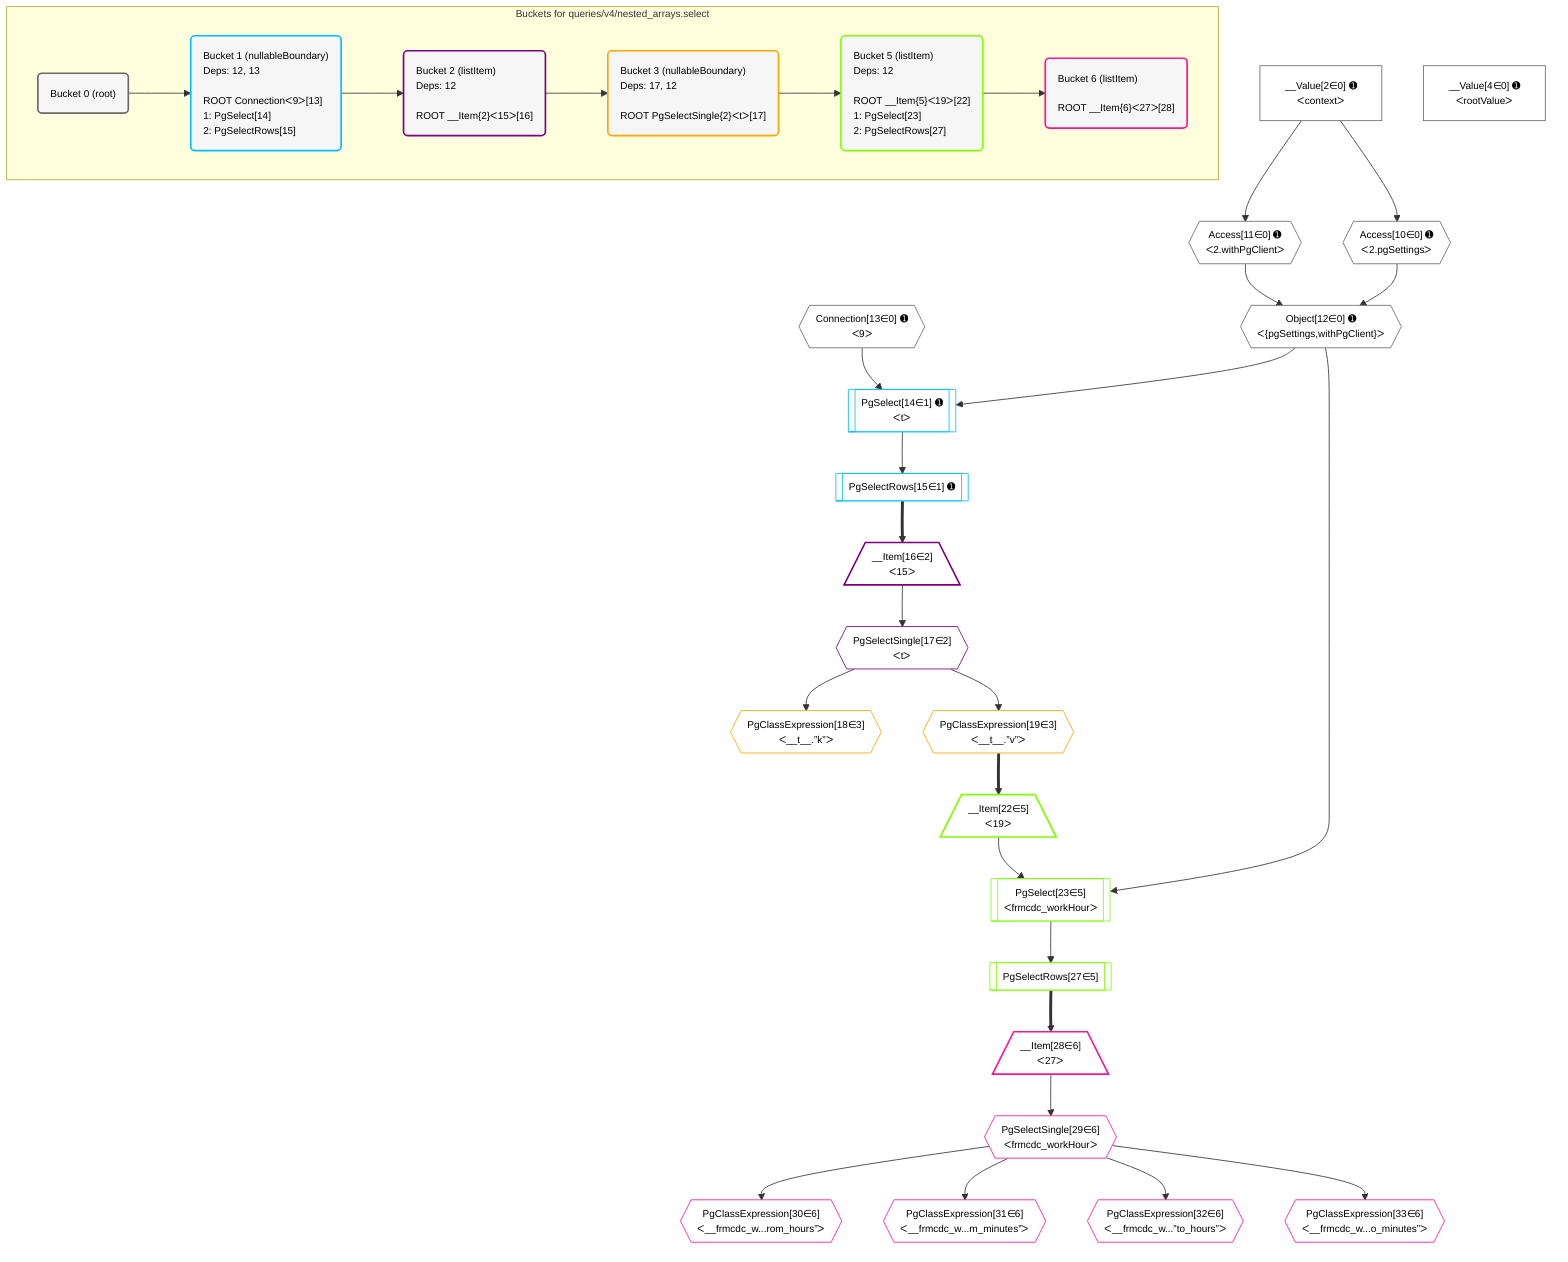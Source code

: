 %%{init: {'themeVariables': { 'fontSize': '12px'}}}%%
graph TD
    classDef path fill:#eee,stroke:#000,color:#000
    classDef plan fill:#fff,stroke-width:1px,color:#000
    classDef itemplan fill:#fff,stroke-width:2px,color:#000
    classDef unbatchedplan fill:#dff,stroke-width:1px,color:#000
    classDef sideeffectplan fill:#fcc,stroke-width:2px,color:#000
    classDef bucket fill:#f6f6f6,color:#000,stroke-width:2px,text-align:left


    %% plan dependencies
    Object12{{"Object[12∈0] ➊<br />ᐸ{pgSettings,withPgClient}ᐳ"}}:::plan
    Access10{{"Access[10∈0] ➊<br />ᐸ2.pgSettingsᐳ"}}:::plan
    Access11{{"Access[11∈0] ➊<br />ᐸ2.withPgClientᐳ"}}:::plan
    Access10 & Access11 --> Object12
    __Value2["__Value[2∈0] ➊<br />ᐸcontextᐳ"]:::plan
    __Value2 --> Access10
    __Value2 --> Access11
    __Value4["__Value[4∈0] ➊<br />ᐸrootValueᐳ"]:::plan
    Connection13{{"Connection[13∈0] ➊<br />ᐸ9ᐳ"}}:::plan
    PgSelect14[["PgSelect[14∈1] ➊<br />ᐸtᐳ"]]:::plan
    Object12 & Connection13 --> PgSelect14
    PgSelectRows15[["PgSelectRows[15∈1] ➊"]]:::plan
    PgSelect14 --> PgSelectRows15
    __Item16[/"__Item[16∈2]<br />ᐸ15ᐳ"\]:::itemplan
    PgSelectRows15 ==> __Item16
    PgSelectSingle17{{"PgSelectSingle[17∈2]<br />ᐸtᐳ"}}:::plan
    __Item16 --> PgSelectSingle17
    PgClassExpression18{{"PgClassExpression[18∈3]<br />ᐸ__t__.”k”ᐳ"}}:::plan
    PgSelectSingle17 --> PgClassExpression18
    PgClassExpression19{{"PgClassExpression[19∈3]<br />ᐸ__t__.”v”ᐳ"}}:::plan
    PgSelectSingle17 --> PgClassExpression19
    PgSelect23[["PgSelect[23∈5]<br />ᐸfrmcdc_workHourᐳ"]]:::plan
    __Item22[/"__Item[22∈5]<br />ᐸ19ᐳ"\]:::itemplan
    Object12 & __Item22 --> PgSelect23
    PgClassExpression19 ==> __Item22
    PgSelectRows27[["PgSelectRows[27∈5]"]]:::plan
    PgSelect23 --> PgSelectRows27
    __Item28[/"__Item[28∈6]<br />ᐸ27ᐳ"\]:::itemplan
    PgSelectRows27 ==> __Item28
    PgSelectSingle29{{"PgSelectSingle[29∈6]<br />ᐸfrmcdc_workHourᐳ"}}:::plan
    __Item28 --> PgSelectSingle29
    PgClassExpression30{{"PgClassExpression[30∈6]<br />ᐸ__frmcdc_w...rom_hours”ᐳ"}}:::plan
    PgSelectSingle29 --> PgClassExpression30
    PgClassExpression31{{"PgClassExpression[31∈6]<br />ᐸ__frmcdc_w...m_minutes”ᐳ"}}:::plan
    PgSelectSingle29 --> PgClassExpression31
    PgClassExpression32{{"PgClassExpression[32∈6]<br />ᐸ__frmcdc_w...”to_hours”ᐳ"}}:::plan
    PgSelectSingle29 --> PgClassExpression32
    PgClassExpression33{{"PgClassExpression[33∈6]<br />ᐸ__frmcdc_w...o_minutes”ᐳ"}}:::plan
    PgSelectSingle29 --> PgClassExpression33

    %% define steps

    subgraph "Buckets for queries/v4/nested_arrays.select"
    Bucket0("Bucket 0 (root)"):::bucket
    classDef bucket0 stroke:#696969
    class Bucket0,__Value2,__Value4,Access10,Access11,Object12,Connection13 bucket0
    Bucket1("Bucket 1 (nullableBoundary)<br />Deps: 12, 13<br /><br />ROOT Connectionᐸ9ᐳ[13]<br />1: PgSelect[14]<br />2: PgSelectRows[15]"):::bucket
    classDef bucket1 stroke:#00bfff
    class Bucket1,PgSelect14,PgSelectRows15 bucket1
    Bucket2("Bucket 2 (listItem)<br />Deps: 12<br /><br />ROOT __Item{2}ᐸ15ᐳ[16]"):::bucket
    classDef bucket2 stroke:#7f007f
    class Bucket2,__Item16,PgSelectSingle17 bucket2
    Bucket3("Bucket 3 (nullableBoundary)<br />Deps: 17, 12<br /><br />ROOT PgSelectSingle{2}ᐸtᐳ[17]"):::bucket
    classDef bucket3 stroke:#ffa500
    class Bucket3,PgClassExpression18,PgClassExpression19 bucket3
    Bucket5("Bucket 5 (listItem)<br />Deps: 12<br /><br />ROOT __Item{5}ᐸ19ᐳ[22]<br />1: PgSelect[23]<br />2: PgSelectRows[27]"):::bucket
    classDef bucket5 stroke:#7fff00
    class Bucket5,__Item22,PgSelect23,PgSelectRows27 bucket5
    Bucket6("Bucket 6 (listItem)<br /><br />ROOT __Item{6}ᐸ27ᐳ[28]"):::bucket
    classDef bucket6 stroke:#ff1493
    class Bucket6,__Item28,PgSelectSingle29,PgClassExpression30,PgClassExpression31,PgClassExpression32,PgClassExpression33 bucket6
    Bucket0 --> Bucket1
    Bucket1 --> Bucket2
    Bucket2 --> Bucket3
    Bucket3 --> Bucket5
    Bucket5 --> Bucket6
    end
